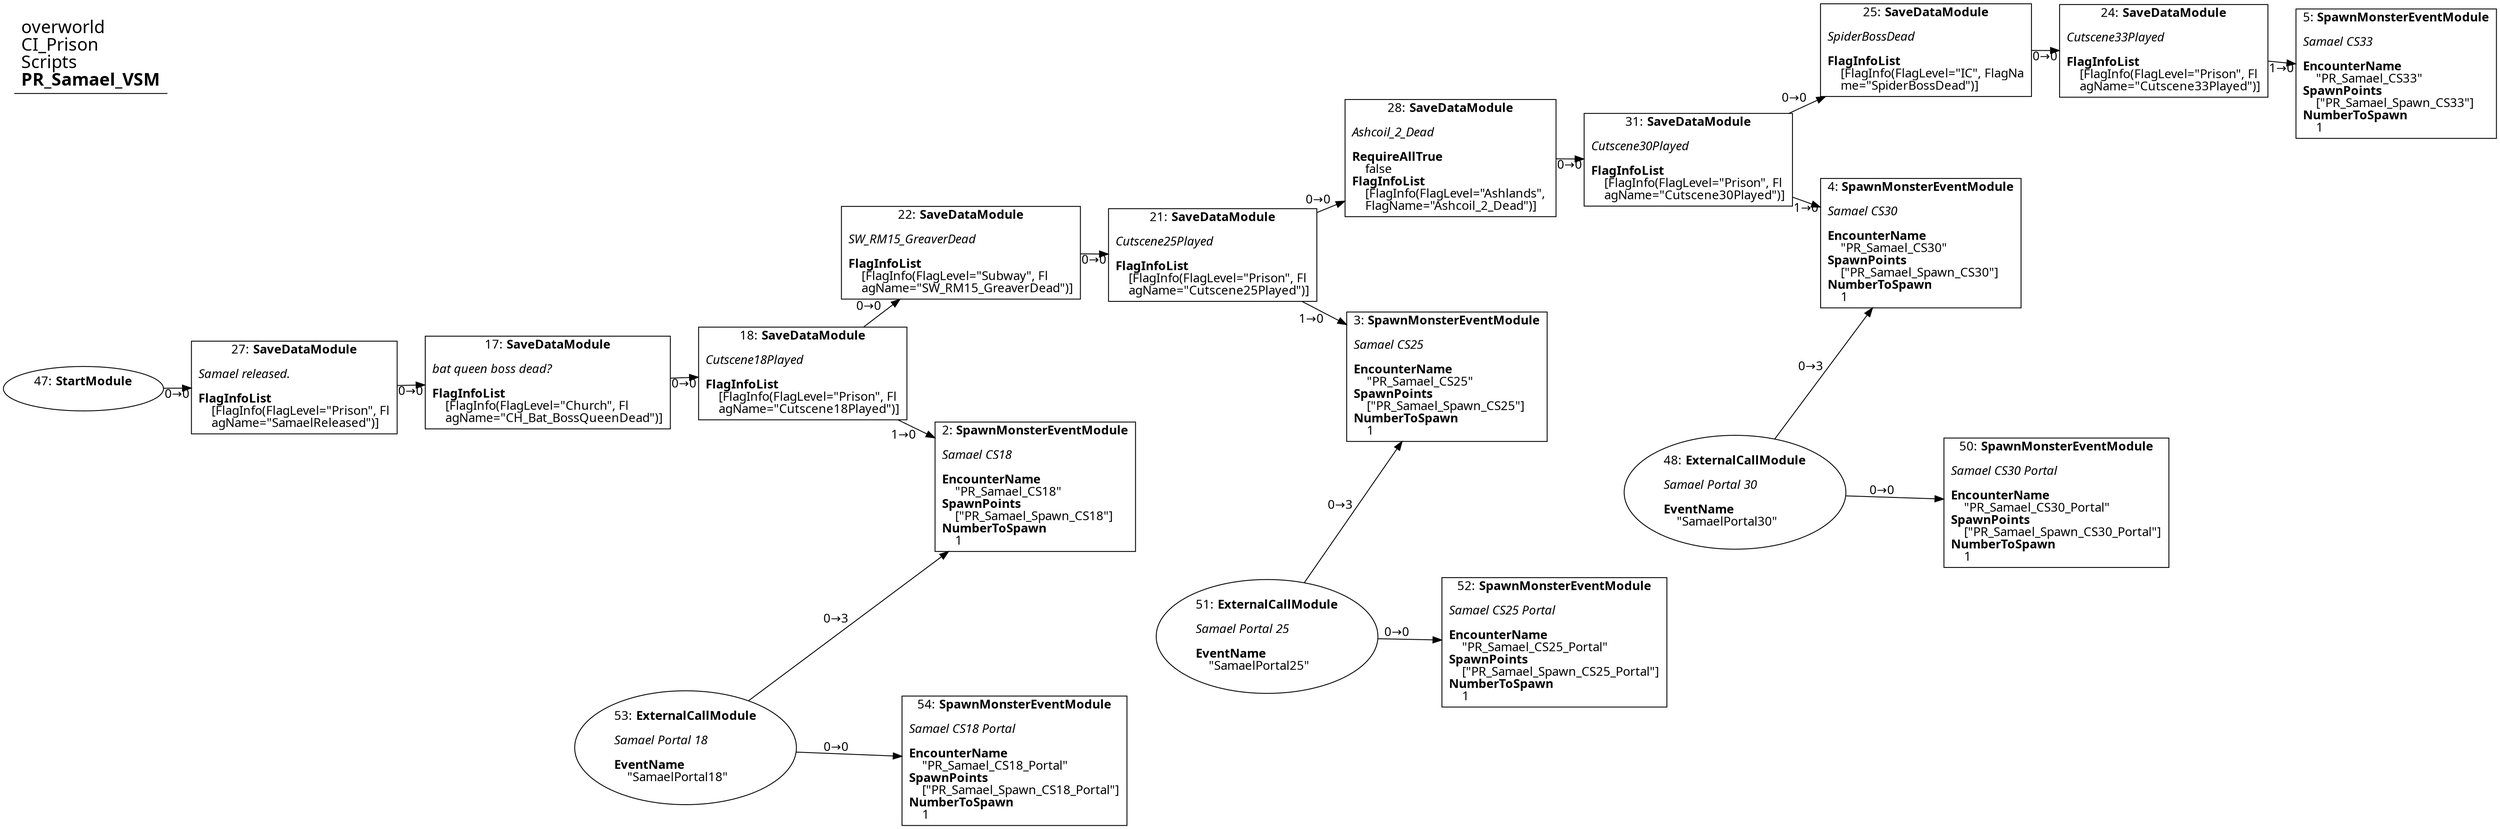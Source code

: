 digraph {
    layout = fdp;
    overlap = prism;
    sep = "+16";
    splines = spline;

    node [ shape = box ];

    graph [ fontname = "Segoe UI" ];
    node [ fontname = "Segoe UI" ];
    edge [ fontname = "Segoe UI" ];

    2 [ label = <2: <b>SpawnMonsterEventModule</b><br/><br/><i>Samael CS18<br align="left"/></i><br align="left"/><b>EncounterName</b><br align="left"/>    &quot;PR_Samael_CS18&quot;<br align="left"/><b>SpawnPoints</b><br align="left"/>    [&quot;PR_Samael_Spawn_CS18&quot;]<br align="left"/><b>NumberToSpawn</b><br align="left"/>    1<br align="left"/>> ];
    2 [ pos = "-0.574,0.275!" ];

    3 [ label = <3: <b>SpawnMonsterEventModule</b><br/><br/><i>Samael CS25<br align="left"/></i><br align="left"/><b>EncounterName</b><br align="left"/>    &quot;PR_Samael_CS25&quot;<br align="left"/><b>SpawnPoints</b><br align="left"/>    [&quot;PR_Samael_Spawn_CS25&quot;]<br align="left"/><b>NumberToSpawn</b><br align="left"/>    1<br align="left"/>> ];
    3 [ pos = "-0.101,0.38900003!" ];

    4 [ label = <4: <b>SpawnMonsterEventModule</b><br/><br/><i>Samael CS30<br align="left"/></i><br align="left"/><b>EncounterName</b><br align="left"/>    &quot;PR_Samael_CS30&quot;<br align="left"/><b>SpawnPoints</b><br align="left"/>    [&quot;PR_Samael_Spawn_CS30&quot;]<br align="left"/><b>NumberToSpawn</b><br align="left"/>    1<br align="left"/>> ];
    4 [ pos = "0.38000003,0.51900005!" ];

    5 [ label = <5: <b>SpawnMonsterEventModule</b><br/><br/><i>Samael CS33<br align="left"/></i><br align="left"/><b>EncounterName</b><br align="left"/>    &quot;PR_Samael_CS33&quot;<br align="left"/><b>SpawnPoints</b><br align="left"/>    [&quot;PR_Samael_Spawn_CS33&quot;]<br align="left"/><b>NumberToSpawn</b><br align="left"/>    1<br align="left"/>> ];
    5 [ pos = "0.85700005,0.693!" ];

    17 [ label = <17: <b>SaveDataModule</b><br/><br/><i>bat queen boss dead?<br align="left"/></i><br align="left"/><b>FlagInfoList</b><br align="left"/>    [FlagInfo(FlagLevel=&quot;Church&quot;, Fl<br align="left"/>    agName=&quot;CH_Bat_BossQueenDead&quot;)]<br align="left"/>> ];
    17 [ pos = "-1.0450001,0.367!" ];
    17 -> 18 [ label = "0→0" ];

    18 [ label = <18: <b>SaveDataModule</b><br/><br/><i>Cutscene18Played<br align="left"/></i><br align="left"/><b>FlagInfoList</b><br align="left"/>    [FlagInfo(FlagLevel=&quot;Prison&quot;, Fl<br align="left"/>    agName=&quot;Cutscene18Played&quot;)]<br align="left"/>> ];
    18 [ pos = "-0.83000004,0.367!" ];
    18 -> 22 [ label = "0→0" ];
    18 -> 2 [ label = "1→0" ];

    21 [ label = <21: <b>SaveDataModule</b><br/><br/><i>Cutscene25Played<br align="left"/></i><br align="left"/><b>FlagInfoList</b><br align="left"/>    [FlagInfo(FlagLevel=&quot;Prison&quot;, Fl<br align="left"/>    agName=&quot;Cutscene25Played&quot;)]<br align="left"/>> ];
    21 [ pos = "-0.33600003,0.51100004!" ];
    21 -> 28 [ label = "0→0" ];
    21 -> 3 [ label = "1→0" ];

    22 [ label = <22: <b>SaveDataModule</b><br/><br/><i>SW_RM15_GreaverDead<br align="left"/></i><br align="left"/><b>FlagInfoList</b><br align="left"/>    [FlagInfo(FlagLevel=&quot;Subway&quot;, Fl<br align="left"/>    agName=&quot;SW_RM15_GreaverDead&quot;)]<br align="left"/>> ];
    22 [ pos = "-0.578,0.51100004!" ];
    22 -> 21 [ label = "0→0" ];

    24 [ label = <24: <b>SaveDataModule</b><br/><br/><i>Cutscene33Played<br align="left"/></i><br align="left"/><b>FlagInfoList</b><br align="left"/>    [FlagInfo(FlagLevel=&quot;Prison&quot;, Fl<br align="left"/>    agName=&quot;Cutscene33Played&quot;)]<br align="left"/>> ];
    24 [ pos = "0.61800003,0.716!" ];
    24 -> 5 [ label = "1→0" ];

    25 [ label = <25: <b>SaveDataModule</b><br/><br/><i>SpiderBossDead<br align="left"/></i><br align="left"/><b>FlagInfoList</b><br align="left"/>    [FlagInfo(FlagLevel=&quot;IC&quot;, FlagNa<br align="left"/>    me=&quot;SpiderBossDead&quot;)]<br align="left"/>> ];
    25 [ pos = "0.37800002,0.716!" ];
    25 -> 24 [ label = "0→0" ];

    27 [ label = <27: <b>SaveDataModule</b><br/><br/><i>Samael released.<br align="left"/></i><br align="left"/><b>FlagInfoList</b><br align="left"/>    [FlagInfo(FlagLevel=&quot;Prison&quot;, Fl<br align="left"/>    agName=&quot;SamaelReleased&quot;)]<br align="left"/>> ];
    27 [ pos = "-1.2750001,0.367!" ];
    27 -> 17 [ label = "0→0" ];

    28 [ label = <28: <b>SaveDataModule</b><br/><br/><i>Ashcoil_2_Dead<br align="left"/></i><br align="left"/><b>RequireAllTrue</b><br align="left"/>    false<br align="left"/><b>FlagInfoList</b><br align="left"/>    [FlagInfo(FlagLevel=&quot;Ashlands&quot;, <br align="left"/>    FlagName=&quot;Ashcoil_2_Dead&quot;)]<br align="left"/>> ];
    28 [ pos = "-0.093,0.60700005!" ];
    28 -> 31 [ label = "0→0" ];

    31 [ label = <31: <b>SaveDataModule</b><br/><br/><i>Cutscene30Played<br align="left"/></i><br align="left"/><b>FlagInfoList</b><br align="left"/>    [FlagInfo(FlagLevel=&quot;Prison&quot;, Fl<br align="left"/>    agName=&quot;Cutscene30Played&quot;)]<br align="left"/>> ];
    31 [ pos = "0.135,0.60700005!" ];
    31 -> 25 [ label = "0→0" ];
    31 -> 4 [ label = "1→0" ];

    47 [ label = <47: <b>StartModule</b><br/><br/>> ];
    47 [ shape = oval ]
    47 [ pos = "-1.4860001,0.367!" ];
    47 -> 27 [ label = "0→0" ];

    48 [ label = <48: <b>ExternalCallModule</b><br/><br/><i>Samael Portal 30<br align="left"/></i><br align="left"/><b>EventName</b><br align="left"/>    &quot;SamaelPortal30&quot;<br align="left"/>> ];
    48 [ shape = oval ]
    48 [ pos = "0.17600001,0.24300002!" ];
    48 -> 4 [ label = "0→3" ];
    48 -> 50 [ label = "0→0" ];

    50 [ label = <50: <b>SpawnMonsterEventModule</b><br/><br/><i>Samael CS30 Portal<br align="left"/></i><br align="left"/><b>EncounterName</b><br align="left"/>    &quot;PR_Samael_CS30_Portal&quot;<br align="left"/><b>SpawnPoints</b><br align="left"/>    [&quot;PR_Samael_Spawn_CS30_Portal&quot;]<br align="left"/><b>NumberToSpawn</b><br align="left"/>    1<br align="left"/>> ];
    50 [ pos = "0.51900005,0.24300002!" ];

    51 [ label = <51: <b>ExternalCallModule</b><br/><br/><i>Samael Portal 25<br align="left"/></i><br align="left"/><b>EventName</b><br align="left"/>    &quot;SamaelPortal25&quot;<br align="left"/>> ];
    51 [ shape = oval ]
    51 [ pos = "-0.324,0.112!" ];
    51 -> 52 [ label = "0→0" ];
    51 -> 3 [ label = "0→3" ];

    52 [ label = <52: <b>SpawnMonsterEventModule</b><br/><br/><i>Samael CS25 Portal<br align="left"/></i><br align="left"/><b>EncounterName</b><br align="left"/>    &quot;PR_Samael_CS25_Portal&quot;<br align="left"/><b>SpawnPoints</b><br align="left"/>    [&quot;PR_Samael_Spawn_CS25_Portal&quot;]<br align="left"/><b>NumberToSpawn</b><br align="left"/>    1<br align="left"/>> ];
    52 [ pos = "0.019000001,0.112!" ];

    53 [ label = <53: <b>ExternalCallModule</b><br/><br/><i>Samael Portal 18<br align="left"/></i><br align="left"/><b>EventName</b><br align="left"/>    &quot;SamaelPortal18&quot;<br align="left"/>> ];
    53 [ shape = oval ]
    53 [ pos = "-0.91700006,-0.013!" ];
    53 -> 54 [ label = "0→0" ];
    53 -> 2 [ label = "0→3" ];

    54 [ label = <54: <b>SpawnMonsterEventModule</b><br/><br/><i>Samael CS18 Portal<br align="left"/></i><br align="left"/><b>EncounterName</b><br align="left"/>    &quot;PR_Samael_CS18_Portal&quot;<br align="left"/><b>SpawnPoints</b><br align="left"/>    [&quot;PR_Samael_Spawn_CS18_Portal&quot;]<br align="left"/><b>NumberToSpawn</b><br align="left"/>    1<br align="left"/>> ];
    54 [ pos = "-0.574,-0.013!" ];

    title [ pos = "-1.4870001,0.717!" ];
    title [ shape = underline ];
    title [ label = <<font point-size="20">overworld<br align="left"/>CI_Prison<br align="left"/>Scripts<br align="left"/><b>PR_Samael_VSM</b><br align="left"/></font>> ];
}
